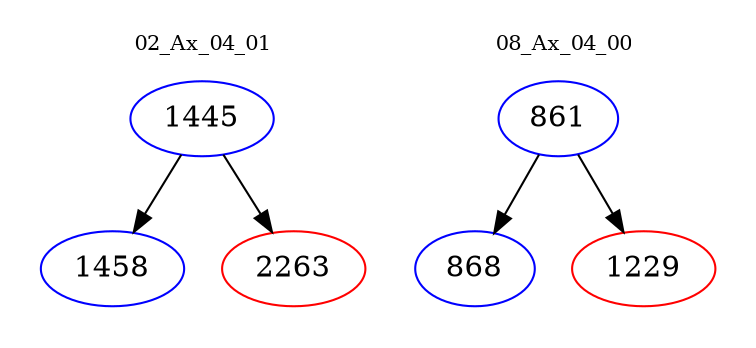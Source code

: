 digraph{
subgraph cluster_0 {
color = white
label = "02_Ax_04_01";
fontsize=10;
T0_1445 [label="1445", color="blue"]
T0_1445 -> T0_1458 [color="black"]
T0_1458 [label="1458", color="blue"]
T0_1445 -> T0_2263 [color="black"]
T0_2263 [label="2263", color="red"]
}
subgraph cluster_1 {
color = white
label = "08_Ax_04_00";
fontsize=10;
T1_861 [label="861", color="blue"]
T1_861 -> T1_868 [color="black"]
T1_868 [label="868", color="blue"]
T1_861 -> T1_1229 [color="black"]
T1_1229 [label="1229", color="red"]
}
}
